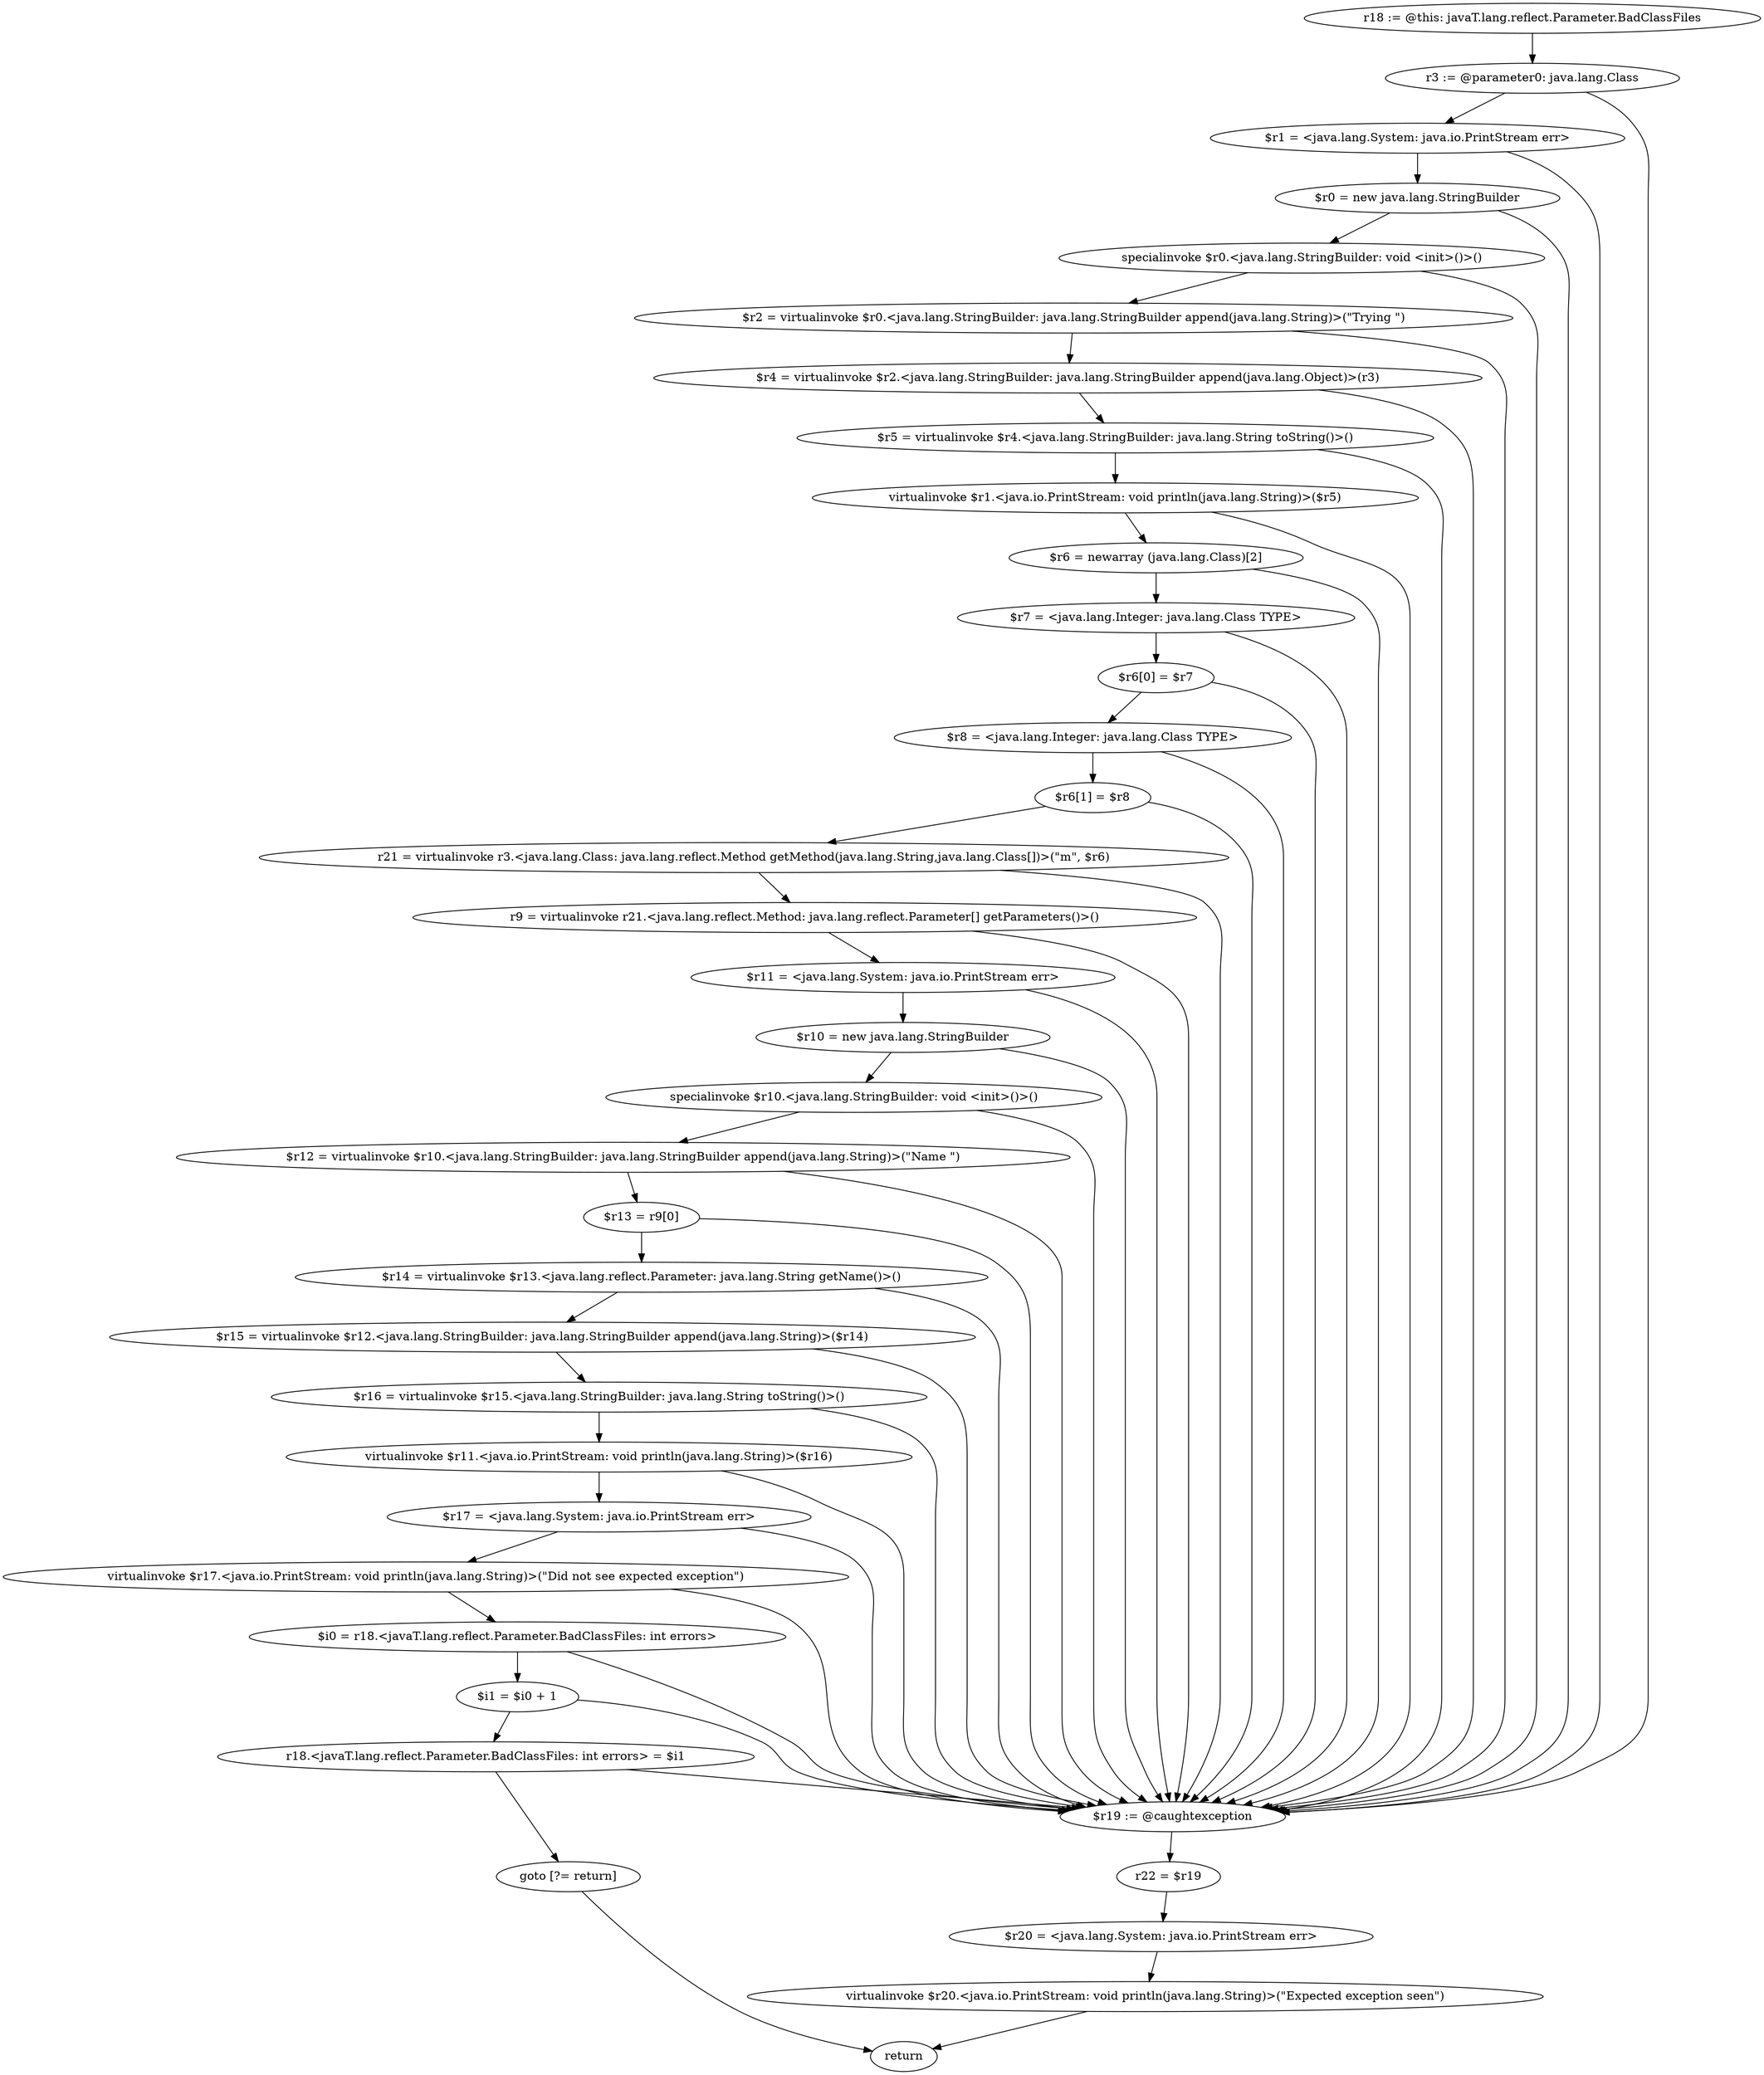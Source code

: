 digraph "unitGraph" {
    "r18 := @this: javaT.lang.reflect.Parameter.BadClassFiles"
    "r3 := @parameter0: java.lang.Class"
    "$r1 = <java.lang.System: java.io.PrintStream err>"
    "$r0 = new java.lang.StringBuilder"
    "specialinvoke $r0.<java.lang.StringBuilder: void <init>()>()"
    "$r2 = virtualinvoke $r0.<java.lang.StringBuilder: java.lang.StringBuilder append(java.lang.String)>(\"Trying \")"
    "$r4 = virtualinvoke $r2.<java.lang.StringBuilder: java.lang.StringBuilder append(java.lang.Object)>(r3)"
    "$r5 = virtualinvoke $r4.<java.lang.StringBuilder: java.lang.String toString()>()"
    "virtualinvoke $r1.<java.io.PrintStream: void println(java.lang.String)>($r5)"
    "$r6 = newarray (java.lang.Class)[2]"
    "$r7 = <java.lang.Integer: java.lang.Class TYPE>"
    "$r6[0] = $r7"
    "$r8 = <java.lang.Integer: java.lang.Class TYPE>"
    "$r6[1] = $r8"
    "r21 = virtualinvoke r3.<java.lang.Class: java.lang.reflect.Method getMethod(java.lang.String,java.lang.Class[])>(\"m\", $r6)"
    "r9 = virtualinvoke r21.<java.lang.reflect.Method: java.lang.reflect.Parameter[] getParameters()>()"
    "$r11 = <java.lang.System: java.io.PrintStream err>"
    "$r10 = new java.lang.StringBuilder"
    "specialinvoke $r10.<java.lang.StringBuilder: void <init>()>()"
    "$r12 = virtualinvoke $r10.<java.lang.StringBuilder: java.lang.StringBuilder append(java.lang.String)>(\"Name \")"
    "$r13 = r9[0]"
    "$r14 = virtualinvoke $r13.<java.lang.reflect.Parameter: java.lang.String getName()>()"
    "$r15 = virtualinvoke $r12.<java.lang.StringBuilder: java.lang.StringBuilder append(java.lang.String)>($r14)"
    "$r16 = virtualinvoke $r15.<java.lang.StringBuilder: java.lang.String toString()>()"
    "virtualinvoke $r11.<java.io.PrintStream: void println(java.lang.String)>($r16)"
    "$r17 = <java.lang.System: java.io.PrintStream err>"
    "virtualinvoke $r17.<java.io.PrintStream: void println(java.lang.String)>(\"Did not see expected exception\")"
    "$i0 = r18.<javaT.lang.reflect.Parameter.BadClassFiles: int errors>"
    "$i1 = $i0 + 1"
    "r18.<javaT.lang.reflect.Parameter.BadClassFiles: int errors> = $i1"
    "goto [?= return]"
    "$r19 := @caughtexception"
    "r22 = $r19"
    "$r20 = <java.lang.System: java.io.PrintStream err>"
    "virtualinvoke $r20.<java.io.PrintStream: void println(java.lang.String)>(\"Expected exception seen\")"
    "return"
    "r18 := @this: javaT.lang.reflect.Parameter.BadClassFiles"->"r3 := @parameter0: java.lang.Class";
    "r3 := @parameter0: java.lang.Class"->"$r1 = <java.lang.System: java.io.PrintStream err>";
    "r3 := @parameter0: java.lang.Class"->"$r19 := @caughtexception";
    "$r1 = <java.lang.System: java.io.PrintStream err>"->"$r0 = new java.lang.StringBuilder";
    "$r1 = <java.lang.System: java.io.PrintStream err>"->"$r19 := @caughtexception";
    "$r0 = new java.lang.StringBuilder"->"specialinvoke $r0.<java.lang.StringBuilder: void <init>()>()";
    "$r0 = new java.lang.StringBuilder"->"$r19 := @caughtexception";
    "specialinvoke $r0.<java.lang.StringBuilder: void <init>()>()"->"$r2 = virtualinvoke $r0.<java.lang.StringBuilder: java.lang.StringBuilder append(java.lang.String)>(\"Trying \")";
    "specialinvoke $r0.<java.lang.StringBuilder: void <init>()>()"->"$r19 := @caughtexception";
    "$r2 = virtualinvoke $r0.<java.lang.StringBuilder: java.lang.StringBuilder append(java.lang.String)>(\"Trying \")"->"$r4 = virtualinvoke $r2.<java.lang.StringBuilder: java.lang.StringBuilder append(java.lang.Object)>(r3)";
    "$r2 = virtualinvoke $r0.<java.lang.StringBuilder: java.lang.StringBuilder append(java.lang.String)>(\"Trying \")"->"$r19 := @caughtexception";
    "$r4 = virtualinvoke $r2.<java.lang.StringBuilder: java.lang.StringBuilder append(java.lang.Object)>(r3)"->"$r5 = virtualinvoke $r4.<java.lang.StringBuilder: java.lang.String toString()>()";
    "$r4 = virtualinvoke $r2.<java.lang.StringBuilder: java.lang.StringBuilder append(java.lang.Object)>(r3)"->"$r19 := @caughtexception";
    "$r5 = virtualinvoke $r4.<java.lang.StringBuilder: java.lang.String toString()>()"->"virtualinvoke $r1.<java.io.PrintStream: void println(java.lang.String)>($r5)";
    "$r5 = virtualinvoke $r4.<java.lang.StringBuilder: java.lang.String toString()>()"->"$r19 := @caughtexception";
    "virtualinvoke $r1.<java.io.PrintStream: void println(java.lang.String)>($r5)"->"$r6 = newarray (java.lang.Class)[2]";
    "virtualinvoke $r1.<java.io.PrintStream: void println(java.lang.String)>($r5)"->"$r19 := @caughtexception";
    "$r6 = newarray (java.lang.Class)[2]"->"$r7 = <java.lang.Integer: java.lang.Class TYPE>";
    "$r6 = newarray (java.lang.Class)[2]"->"$r19 := @caughtexception";
    "$r7 = <java.lang.Integer: java.lang.Class TYPE>"->"$r6[0] = $r7";
    "$r7 = <java.lang.Integer: java.lang.Class TYPE>"->"$r19 := @caughtexception";
    "$r6[0] = $r7"->"$r8 = <java.lang.Integer: java.lang.Class TYPE>";
    "$r6[0] = $r7"->"$r19 := @caughtexception";
    "$r8 = <java.lang.Integer: java.lang.Class TYPE>"->"$r6[1] = $r8";
    "$r8 = <java.lang.Integer: java.lang.Class TYPE>"->"$r19 := @caughtexception";
    "$r6[1] = $r8"->"r21 = virtualinvoke r3.<java.lang.Class: java.lang.reflect.Method getMethod(java.lang.String,java.lang.Class[])>(\"m\", $r6)";
    "$r6[1] = $r8"->"$r19 := @caughtexception";
    "r21 = virtualinvoke r3.<java.lang.Class: java.lang.reflect.Method getMethod(java.lang.String,java.lang.Class[])>(\"m\", $r6)"->"r9 = virtualinvoke r21.<java.lang.reflect.Method: java.lang.reflect.Parameter[] getParameters()>()";
    "r21 = virtualinvoke r3.<java.lang.Class: java.lang.reflect.Method getMethod(java.lang.String,java.lang.Class[])>(\"m\", $r6)"->"$r19 := @caughtexception";
    "r9 = virtualinvoke r21.<java.lang.reflect.Method: java.lang.reflect.Parameter[] getParameters()>()"->"$r11 = <java.lang.System: java.io.PrintStream err>";
    "r9 = virtualinvoke r21.<java.lang.reflect.Method: java.lang.reflect.Parameter[] getParameters()>()"->"$r19 := @caughtexception";
    "$r11 = <java.lang.System: java.io.PrintStream err>"->"$r10 = new java.lang.StringBuilder";
    "$r11 = <java.lang.System: java.io.PrintStream err>"->"$r19 := @caughtexception";
    "$r10 = new java.lang.StringBuilder"->"specialinvoke $r10.<java.lang.StringBuilder: void <init>()>()";
    "$r10 = new java.lang.StringBuilder"->"$r19 := @caughtexception";
    "specialinvoke $r10.<java.lang.StringBuilder: void <init>()>()"->"$r12 = virtualinvoke $r10.<java.lang.StringBuilder: java.lang.StringBuilder append(java.lang.String)>(\"Name \")";
    "specialinvoke $r10.<java.lang.StringBuilder: void <init>()>()"->"$r19 := @caughtexception";
    "$r12 = virtualinvoke $r10.<java.lang.StringBuilder: java.lang.StringBuilder append(java.lang.String)>(\"Name \")"->"$r13 = r9[0]";
    "$r12 = virtualinvoke $r10.<java.lang.StringBuilder: java.lang.StringBuilder append(java.lang.String)>(\"Name \")"->"$r19 := @caughtexception";
    "$r13 = r9[0]"->"$r14 = virtualinvoke $r13.<java.lang.reflect.Parameter: java.lang.String getName()>()";
    "$r13 = r9[0]"->"$r19 := @caughtexception";
    "$r14 = virtualinvoke $r13.<java.lang.reflect.Parameter: java.lang.String getName()>()"->"$r15 = virtualinvoke $r12.<java.lang.StringBuilder: java.lang.StringBuilder append(java.lang.String)>($r14)";
    "$r14 = virtualinvoke $r13.<java.lang.reflect.Parameter: java.lang.String getName()>()"->"$r19 := @caughtexception";
    "$r15 = virtualinvoke $r12.<java.lang.StringBuilder: java.lang.StringBuilder append(java.lang.String)>($r14)"->"$r16 = virtualinvoke $r15.<java.lang.StringBuilder: java.lang.String toString()>()";
    "$r15 = virtualinvoke $r12.<java.lang.StringBuilder: java.lang.StringBuilder append(java.lang.String)>($r14)"->"$r19 := @caughtexception";
    "$r16 = virtualinvoke $r15.<java.lang.StringBuilder: java.lang.String toString()>()"->"virtualinvoke $r11.<java.io.PrintStream: void println(java.lang.String)>($r16)";
    "$r16 = virtualinvoke $r15.<java.lang.StringBuilder: java.lang.String toString()>()"->"$r19 := @caughtexception";
    "virtualinvoke $r11.<java.io.PrintStream: void println(java.lang.String)>($r16)"->"$r17 = <java.lang.System: java.io.PrintStream err>";
    "virtualinvoke $r11.<java.io.PrintStream: void println(java.lang.String)>($r16)"->"$r19 := @caughtexception";
    "$r17 = <java.lang.System: java.io.PrintStream err>"->"virtualinvoke $r17.<java.io.PrintStream: void println(java.lang.String)>(\"Did not see expected exception\")";
    "$r17 = <java.lang.System: java.io.PrintStream err>"->"$r19 := @caughtexception";
    "virtualinvoke $r17.<java.io.PrintStream: void println(java.lang.String)>(\"Did not see expected exception\")"->"$i0 = r18.<javaT.lang.reflect.Parameter.BadClassFiles: int errors>";
    "virtualinvoke $r17.<java.io.PrintStream: void println(java.lang.String)>(\"Did not see expected exception\")"->"$r19 := @caughtexception";
    "$i0 = r18.<javaT.lang.reflect.Parameter.BadClassFiles: int errors>"->"$i1 = $i0 + 1";
    "$i0 = r18.<javaT.lang.reflect.Parameter.BadClassFiles: int errors>"->"$r19 := @caughtexception";
    "$i1 = $i0 + 1"->"r18.<javaT.lang.reflect.Parameter.BadClassFiles: int errors> = $i1";
    "$i1 = $i0 + 1"->"$r19 := @caughtexception";
    "r18.<javaT.lang.reflect.Parameter.BadClassFiles: int errors> = $i1"->"goto [?= return]";
    "r18.<javaT.lang.reflect.Parameter.BadClassFiles: int errors> = $i1"->"$r19 := @caughtexception";
    "goto [?= return]"->"return";
    "$r19 := @caughtexception"->"r22 = $r19";
    "r22 = $r19"->"$r20 = <java.lang.System: java.io.PrintStream err>";
    "$r20 = <java.lang.System: java.io.PrintStream err>"->"virtualinvoke $r20.<java.io.PrintStream: void println(java.lang.String)>(\"Expected exception seen\")";
    "virtualinvoke $r20.<java.io.PrintStream: void println(java.lang.String)>(\"Expected exception seen\")"->"return";
}
